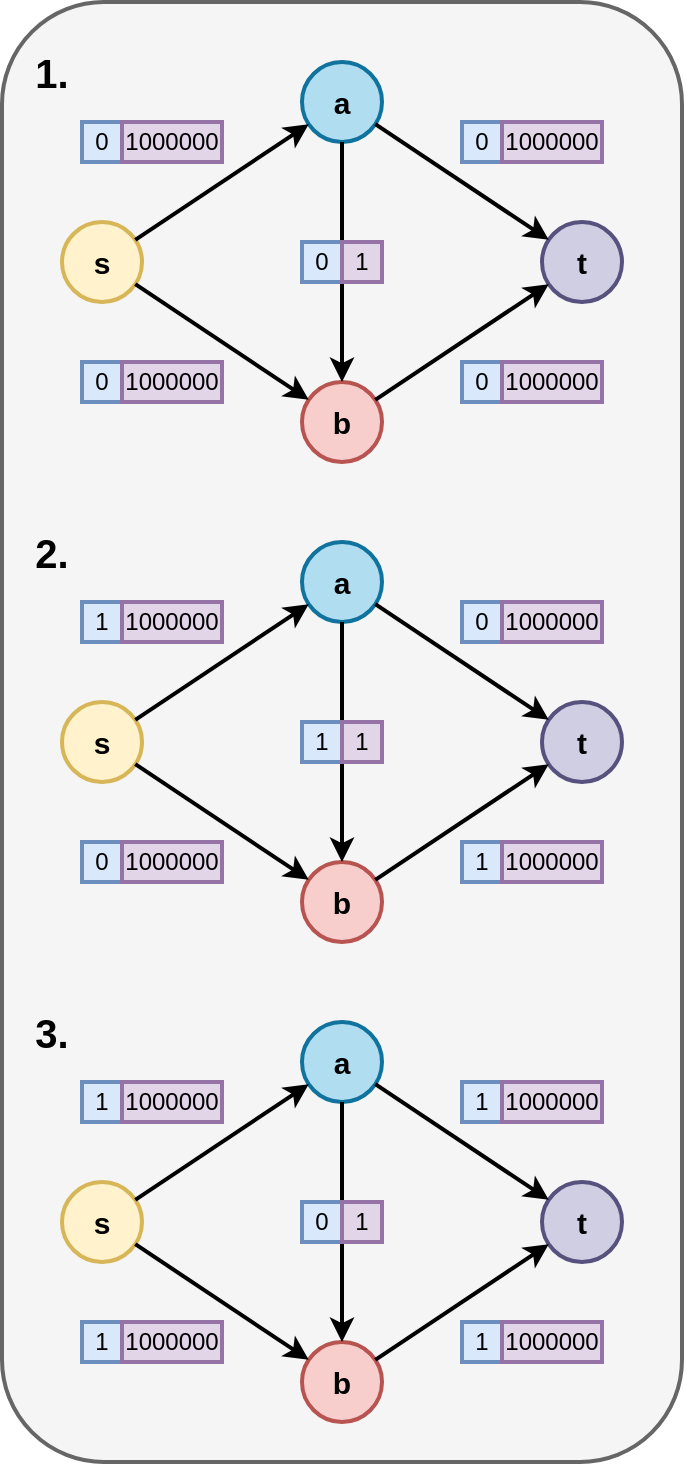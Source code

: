 <mxfile version="19.0.0" type="device"><diagram id="M86Olqj5IhNlcu5LTaT3" name="Page-1"><mxGraphModel dx="606" dy="605" grid="1" gridSize="10" guides="1" tooltips="1" connect="1" arrows="1" fold="1" page="1" pageScale="1" pageWidth="850" pageHeight="1100" math="0" shadow="0"><root><mxCell id="0"/><mxCell id="1" parent="0"/><mxCell id="LrqbhRBvufULavdYcJzM-85" value="" style="rounded=1;whiteSpace=wrap;html=1;fontSize=20;strokeWidth=2;fillColor=#f5f5f5;fontColor=#333333;strokeColor=#666666;" vertex="1" parent="1"><mxGeometry x="170" y="50" width="340" height="730" as="geometry"/></mxCell><mxCell id="LrqbhRBvufULavdYcJzM-1" value="s" style="ellipse;whiteSpace=wrap;html=1;aspect=fixed;strokeWidth=2;fillColor=#fff2cc;strokeColor=#d6b656;fontStyle=1;fontSize=15;" vertex="1" parent="1"><mxGeometry x="200" y="160" width="40" height="40" as="geometry"/></mxCell><mxCell id="LrqbhRBvufULavdYcJzM-2" value="t" style="ellipse;whiteSpace=wrap;html=1;aspect=fixed;strokeWidth=2;fillColor=#d0cee2;strokeColor=#56517e;fontStyle=1;fontSize=15;" vertex="1" parent="1"><mxGeometry x="440" y="160" width="40" height="40" as="geometry"/></mxCell><mxCell id="LrqbhRBvufULavdYcJzM-5" value="b" style="ellipse;whiteSpace=wrap;html=1;aspect=fixed;strokeWidth=2;fillColor=#f8cecc;strokeColor=#b85450;fontStyle=1;fontSize=15;" vertex="1" parent="1"><mxGeometry x="320" y="240" width="40" height="40" as="geometry"/></mxCell><mxCell id="LrqbhRBvufULavdYcJzM-6" value="a" style="ellipse;whiteSpace=wrap;html=1;aspect=fixed;strokeWidth=2;fillColor=#b1ddf0;strokeColor=#10739e;fontStyle=1;fontSize=15;" vertex="1" parent="1"><mxGeometry x="320" y="80" width="40" height="40" as="geometry"/></mxCell><mxCell id="LrqbhRBvufULavdYcJzM-7" value="" style="endArrow=classic;html=1;rounded=0;strokeWidth=2;" edge="1" parent="1" source="LrqbhRBvufULavdYcJzM-1" target="LrqbhRBvufULavdYcJzM-5"><mxGeometry width="50" height="50" relative="1" as="geometry"><mxPoint x="160" y="360" as="sourcePoint"/><mxPoint x="242.111" y="251.056" as="targetPoint"/></mxGeometry></mxCell><mxCell id="LrqbhRBvufULavdYcJzM-9" value="" style="endArrow=classic;html=1;rounded=0;strokeWidth=2;" edge="1" parent="1" source="LrqbhRBvufULavdYcJzM-1" target="LrqbhRBvufULavdYcJzM-6"><mxGeometry width="50" height="50" relative="1" as="geometry"><mxPoint x="160" y="380" as="sourcePoint"/><mxPoint x="210" y="330" as="targetPoint"/></mxGeometry></mxCell><mxCell id="LrqbhRBvufULavdYcJzM-11" value="" style="endArrow=classic;html=1;rounded=0;strokeWidth=2;" edge="1" parent="1" source="LrqbhRBvufULavdYcJzM-5" target="LrqbhRBvufULavdYcJzM-2"><mxGeometry width="50" height="50" relative="1" as="geometry"><mxPoint x="320" y="410" as="sourcePoint"/><mxPoint x="370" y="360" as="targetPoint"/></mxGeometry></mxCell><mxCell id="LrqbhRBvufULavdYcJzM-12" value="" style="endArrow=classic;html=1;rounded=0;strokeWidth=2;" edge="1" parent="1" source="LrqbhRBvufULavdYcJzM-6" target="LrqbhRBvufULavdYcJzM-5"><mxGeometry width="50" height="50" relative="1" as="geometry"><mxPoint x="320" y="390" as="sourcePoint"/><mxPoint x="410" y="190" as="targetPoint"/></mxGeometry></mxCell><mxCell id="LrqbhRBvufULavdYcJzM-13" value="" style="endArrow=classic;html=1;rounded=0;strokeWidth=2;" edge="1" parent="1" source="LrqbhRBvufULavdYcJzM-6" target="LrqbhRBvufULavdYcJzM-2"><mxGeometry width="50" height="50" relative="1" as="geometry"><mxPoint x="437.909" y="251.096" as="sourcePoint"/><mxPoint x="190" y="340" as="targetPoint"/></mxGeometry></mxCell><mxCell id="LrqbhRBvufULavdYcJzM-17" value="0" style="rounded=0;whiteSpace=wrap;html=1;strokeWidth=2;fillColor=#dae8fc;strokeColor=#6c8ebf;" vertex="1" parent="1"><mxGeometry x="210" y="110" width="20" height="20" as="geometry"/></mxCell><mxCell id="LrqbhRBvufULavdYcJzM-18" value="1000000" style="rounded=0;whiteSpace=wrap;html=1;strokeWidth=2;fillColor=#e1d5e7;strokeColor=#9673a6;" vertex="1" parent="1"><mxGeometry x="230" y="110" width="50" height="20" as="geometry"/></mxCell><mxCell id="LrqbhRBvufULavdYcJzM-19" value="0" style="rounded=0;whiteSpace=wrap;html=1;strokeWidth=2;fillColor=#dae8fc;strokeColor=#6c8ebf;" vertex="1" parent="1"><mxGeometry x="210" y="230" width="20" height="20" as="geometry"/></mxCell><mxCell id="LrqbhRBvufULavdYcJzM-20" value="1000000" style="rounded=0;whiteSpace=wrap;html=1;strokeWidth=2;fillColor=#e1d5e7;strokeColor=#9673a6;" vertex="1" parent="1"><mxGeometry x="230" y="230" width="50" height="20" as="geometry"/></mxCell><mxCell id="LrqbhRBvufULavdYcJzM-21" value="0" style="rounded=0;whiteSpace=wrap;html=1;strokeWidth=2;fillColor=#dae8fc;strokeColor=#6c8ebf;" vertex="1" parent="1"><mxGeometry x="320" y="170" width="20" height="20" as="geometry"/></mxCell><mxCell id="LrqbhRBvufULavdYcJzM-22" value="1" style="rounded=0;whiteSpace=wrap;html=1;strokeWidth=2;fillColor=#e1d5e7;strokeColor=#9673a6;" vertex="1" parent="1"><mxGeometry x="340" y="170" width="20" height="20" as="geometry"/></mxCell><mxCell id="LrqbhRBvufULavdYcJzM-27" value="0" style="rounded=0;whiteSpace=wrap;html=1;strokeWidth=2;fillColor=#dae8fc;strokeColor=#6c8ebf;" vertex="1" parent="1"><mxGeometry x="400" y="110" width="20" height="20" as="geometry"/></mxCell><mxCell id="LrqbhRBvufULavdYcJzM-28" value="1000000" style="rounded=0;whiteSpace=wrap;html=1;strokeWidth=2;fillColor=#e1d5e7;strokeColor=#9673a6;" vertex="1" parent="1"><mxGeometry x="420" y="110" width="50" height="20" as="geometry"/></mxCell><mxCell id="LrqbhRBvufULavdYcJzM-29" value="0" style="rounded=0;whiteSpace=wrap;html=1;strokeWidth=2;fillColor=#dae8fc;strokeColor=#6c8ebf;" vertex="1" parent="1"><mxGeometry x="400" y="230" width="20" height="20" as="geometry"/></mxCell><mxCell id="LrqbhRBvufULavdYcJzM-30" value="1000000" style="rounded=0;whiteSpace=wrap;html=1;strokeWidth=2;fillColor=#e1d5e7;strokeColor=#9673a6;" vertex="1" parent="1"><mxGeometry x="420" y="230" width="50" height="20" as="geometry"/></mxCell><mxCell id="LrqbhRBvufULavdYcJzM-44" value="1." style="text;html=1;strokeColor=none;fillColor=none;align=center;verticalAlign=middle;whiteSpace=wrap;rounded=0;fontSize=20;fontStyle=1" vertex="1" parent="1"><mxGeometry x="180" y="70" width="30" height="30" as="geometry"/></mxCell><mxCell id="LrqbhRBvufULavdYcJzM-45" value="s" style="ellipse;whiteSpace=wrap;html=1;aspect=fixed;strokeWidth=2;fillColor=#fff2cc;strokeColor=#d6b656;fontStyle=1;fontSize=15;" vertex="1" parent="1"><mxGeometry x="200" y="400" width="40" height="40" as="geometry"/></mxCell><mxCell id="LrqbhRBvufULavdYcJzM-46" value="t" style="ellipse;whiteSpace=wrap;html=1;aspect=fixed;strokeWidth=2;fillColor=#d0cee2;strokeColor=#56517e;fontStyle=1;fontSize=15;" vertex="1" parent="1"><mxGeometry x="440" y="400" width="40" height="40" as="geometry"/></mxCell><mxCell id="LrqbhRBvufULavdYcJzM-47" value="b" style="ellipse;whiteSpace=wrap;html=1;aspect=fixed;strokeWidth=2;fillColor=#f8cecc;strokeColor=#b85450;fontStyle=1;fontSize=15;" vertex="1" parent="1"><mxGeometry x="320" y="480" width="40" height="40" as="geometry"/></mxCell><mxCell id="LrqbhRBvufULavdYcJzM-48" value="a" style="ellipse;whiteSpace=wrap;html=1;aspect=fixed;strokeWidth=2;fillColor=#b1ddf0;strokeColor=#10739e;fontStyle=1;fontSize=15;" vertex="1" parent="1"><mxGeometry x="320" y="320" width="40" height="40" as="geometry"/></mxCell><mxCell id="LrqbhRBvufULavdYcJzM-49" value="" style="endArrow=classic;html=1;rounded=0;strokeWidth=2;" edge="1" source="LrqbhRBvufULavdYcJzM-45" target="LrqbhRBvufULavdYcJzM-47" parent="1"><mxGeometry width="50" height="50" relative="1" as="geometry"><mxPoint x="160" y="600" as="sourcePoint"/><mxPoint x="242.111" y="491.056" as="targetPoint"/></mxGeometry></mxCell><mxCell id="LrqbhRBvufULavdYcJzM-50" value="" style="endArrow=classic;html=1;rounded=0;strokeWidth=2;" edge="1" source="LrqbhRBvufULavdYcJzM-45" target="LrqbhRBvufULavdYcJzM-48" parent="1"><mxGeometry width="50" height="50" relative="1" as="geometry"><mxPoint x="160" y="620" as="sourcePoint"/><mxPoint x="210" y="570" as="targetPoint"/></mxGeometry></mxCell><mxCell id="LrqbhRBvufULavdYcJzM-51" value="" style="endArrow=classic;html=1;rounded=0;strokeWidth=2;" edge="1" source="LrqbhRBvufULavdYcJzM-47" target="LrqbhRBvufULavdYcJzM-46" parent="1"><mxGeometry width="50" height="50" relative="1" as="geometry"><mxPoint x="320" y="650" as="sourcePoint"/><mxPoint x="370" y="600" as="targetPoint"/></mxGeometry></mxCell><mxCell id="LrqbhRBvufULavdYcJzM-52" value="" style="endArrow=classic;html=1;rounded=0;strokeWidth=2;" edge="1" source="LrqbhRBvufULavdYcJzM-48" target="LrqbhRBvufULavdYcJzM-47" parent="1"><mxGeometry width="50" height="50" relative="1" as="geometry"><mxPoint x="320" y="630" as="sourcePoint"/><mxPoint x="410" y="430" as="targetPoint"/></mxGeometry></mxCell><mxCell id="LrqbhRBvufULavdYcJzM-53" value="" style="endArrow=classic;html=1;rounded=0;strokeWidth=2;" edge="1" source="LrqbhRBvufULavdYcJzM-48" target="LrqbhRBvufULavdYcJzM-46" parent="1"><mxGeometry width="50" height="50" relative="1" as="geometry"><mxPoint x="437.909" y="491.096" as="sourcePoint"/><mxPoint x="190" y="580" as="targetPoint"/></mxGeometry></mxCell><mxCell id="LrqbhRBvufULavdYcJzM-54" value="1" style="rounded=0;whiteSpace=wrap;html=1;strokeWidth=2;fillColor=#dae8fc;strokeColor=#6c8ebf;" vertex="1" parent="1"><mxGeometry x="210" y="350" width="20" height="20" as="geometry"/></mxCell><mxCell id="LrqbhRBvufULavdYcJzM-55" value="1000000" style="rounded=0;whiteSpace=wrap;html=1;strokeWidth=2;fillColor=#e1d5e7;strokeColor=#9673a6;" vertex="1" parent="1"><mxGeometry x="230" y="350" width="50" height="20" as="geometry"/></mxCell><mxCell id="LrqbhRBvufULavdYcJzM-56" value="0" style="rounded=0;whiteSpace=wrap;html=1;strokeWidth=2;fillColor=#dae8fc;strokeColor=#6c8ebf;" vertex="1" parent="1"><mxGeometry x="210" y="470" width="20" height="20" as="geometry"/></mxCell><mxCell id="LrqbhRBvufULavdYcJzM-57" value="1000000" style="rounded=0;whiteSpace=wrap;html=1;strokeWidth=2;fillColor=#e1d5e7;strokeColor=#9673a6;" vertex="1" parent="1"><mxGeometry x="230" y="470" width="50" height="20" as="geometry"/></mxCell><mxCell id="LrqbhRBvufULavdYcJzM-58" value="1" style="rounded=0;whiteSpace=wrap;html=1;strokeWidth=2;fillColor=#dae8fc;strokeColor=#6c8ebf;" vertex="1" parent="1"><mxGeometry x="320" y="410" width="20" height="20" as="geometry"/></mxCell><mxCell id="LrqbhRBvufULavdYcJzM-59" value="1" style="rounded=0;whiteSpace=wrap;html=1;strokeWidth=2;fillColor=#e1d5e7;strokeColor=#9673a6;" vertex="1" parent="1"><mxGeometry x="340" y="410" width="20" height="20" as="geometry"/></mxCell><mxCell id="LrqbhRBvufULavdYcJzM-60" value="0" style="rounded=0;whiteSpace=wrap;html=1;strokeWidth=2;fillColor=#dae8fc;strokeColor=#6c8ebf;" vertex="1" parent="1"><mxGeometry x="400" y="350" width="20" height="20" as="geometry"/></mxCell><mxCell id="LrqbhRBvufULavdYcJzM-61" value="1000000" style="rounded=0;whiteSpace=wrap;html=1;strokeWidth=2;fillColor=#e1d5e7;strokeColor=#9673a6;" vertex="1" parent="1"><mxGeometry x="420" y="350" width="50" height="20" as="geometry"/></mxCell><mxCell id="LrqbhRBvufULavdYcJzM-62" value="1" style="rounded=0;whiteSpace=wrap;html=1;strokeWidth=2;fillColor=#dae8fc;strokeColor=#6c8ebf;" vertex="1" parent="1"><mxGeometry x="400" y="470" width="20" height="20" as="geometry"/></mxCell><mxCell id="LrqbhRBvufULavdYcJzM-63" value="1000000" style="rounded=0;whiteSpace=wrap;html=1;strokeWidth=2;fillColor=#e1d5e7;strokeColor=#9673a6;" vertex="1" parent="1"><mxGeometry x="420" y="470" width="50" height="20" as="geometry"/></mxCell><mxCell id="LrqbhRBvufULavdYcJzM-64" value="2." style="text;html=1;strokeColor=none;fillColor=none;align=center;verticalAlign=middle;whiteSpace=wrap;rounded=0;fontSize=20;fontStyle=1" vertex="1" parent="1"><mxGeometry x="180" y="310" width="30" height="30" as="geometry"/></mxCell><mxCell id="LrqbhRBvufULavdYcJzM-65" value="s" style="ellipse;whiteSpace=wrap;html=1;aspect=fixed;strokeWidth=2;fillColor=#fff2cc;strokeColor=#d6b656;fontStyle=1;fontSize=15;" vertex="1" parent="1"><mxGeometry x="200" y="640" width="40" height="40" as="geometry"/></mxCell><mxCell id="LrqbhRBvufULavdYcJzM-66" value="t" style="ellipse;whiteSpace=wrap;html=1;aspect=fixed;strokeWidth=2;fillColor=#d0cee2;strokeColor=#56517e;fontStyle=1;fontSize=15;" vertex="1" parent="1"><mxGeometry x="440" y="640" width="40" height="40" as="geometry"/></mxCell><mxCell id="LrqbhRBvufULavdYcJzM-67" value="b" style="ellipse;whiteSpace=wrap;html=1;aspect=fixed;strokeWidth=2;fillColor=#f8cecc;strokeColor=#b85450;fontStyle=1;fontSize=15;" vertex="1" parent="1"><mxGeometry x="320" y="720" width="40" height="40" as="geometry"/></mxCell><mxCell id="LrqbhRBvufULavdYcJzM-68" value="a" style="ellipse;whiteSpace=wrap;html=1;aspect=fixed;strokeWidth=2;fillColor=#b1ddf0;strokeColor=#10739e;fontStyle=1;fontSize=15;" vertex="1" parent="1"><mxGeometry x="320" y="560" width="40" height="40" as="geometry"/></mxCell><mxCell id="LrqbhRBvufULavdYcJzM-69" value="" style="endArrow=classic;html=1;rounded=0;strokeWidth=2;" edge="1" source="LrqbhRBvufULavdYcJzM-65" target="LrqbhRBvufULavdYcJzM-67" parent="1"><mxGeometry width="50" height="50" relative="1" as="geometry"><mxPoint x="160" y="840" as="sourcePoint"/><mxPoint x="242.111" y="731.056" as="targetPoint"/></mxGeometry></mxCell><mxCell id="LrqbhRBvufULavdYcJzM-70" value="" style="endArrow=classic;html=1;rounded=0;strokeWidth=2;" edge="1" source="LrqbhRBvufULavdYcJzM-65" target="LrqbhRBvufULavdYcJzM-68" parent="1"><mxGeometry width="50" height="50" relative="1" as="geometry"><mxPoint x="160" y="860" as="sourcePoint"/><mxPoint x="210" y="810" as="targetPoint"/></mxGeometry></mxCell><mxCell id="LrqbhRBvufULavdYcJzM-71" value="" style="endArrow=classic;html=1;rounded=0;strokeWidth=2;" edge="1" source="LrqbhRBvufULavdYcJzM-67" target="LrqbhRBvufULavdYcJzM-66" parent="1"><mxGeometry width="50" height="50" relative="1" as="geometry"><mxPoint x="320" y="890" as="sourcePoint"/><mxPoint x="370" y="840" as="targetPoint"/></mxGeometry></mxCell><mxCell id="LrqbhRBvufULavdYcJzM-72" value="" style="endArrow=classic;html=1;rounded=0;strokeWidth=2;" edge="1" source="LrqbhRBvufULavdYcJzM-68" target="LrqbhRBvufULavdYcJzM-67" parent="1"><mxGeometry width="50" height="50" relative="1" as="geometry"><mxPoint x="320" y="870" as="sourcePoint"/><mxPoint x="410" y="670" as="targetPoint"/></mxGeometry></mxCell><mxCell id="LrqbhRBvufULavdYcJzM-73" value="" style="endArrow=classic;html=1;rounded=0;strokeWidth=2;" edge="1" source="LrqbhRBvufULavdYcJzM-68" target="LrqbhRBvufULavdYcJzM-66" parent="1"><mxGeometry width="50" height="50" relative="1" as="geometry"><mxPoint x="437.909" y="731.096" as="sourcePoint"/><mxPoint x="190" y="820" as="targetPoint"/></mxGeometry></mxCell><mxCell id="LrqbhRBvufULavdYcJzM-74" value="1" style="rounded=0;whiteSpace=wrap;html=1;strokeWidth=2;fillColor=#dae8fc;strokeColor=#6c8ebf;" vertex="1" parent="1"><mxGeometry x="210" y="590" width="20" height="20" as="geometry"/></mxCell><mxCell id="LrqbhRBvufULavdYcJzM-75" value="1000000" style="rounded=0;whiteSpace=wrap;html=1;strokeWidth=2;fillColor=#e1d5e7;strokeColor=#9673a6;" vertex="1" parent="1"><mxGeometry x="230" y="590" width="50" height="20" as="geometry"/></mxCell><mxCell id="LrqbhRBvufULavdYcJzM-76" value="1" style="rounded=0;whiteSpace=wrap;html=1;strokeWidth=2;fillColor=#dae8fc;strokeColor=#6c8ebf;" vertex="1" parent="1"><mxGeometry x="210" y="710" width="20" height="20" as="geometry"/></mxCell><mxCell id="LrqbhRBvufULavdYcJzM-77" value="1000000" style="rounded=0;whiteSpace=wrap;html=1;strokeWidth=2;fillColor=#e1d5e7;strokeColor=#9673a6;" vertex="1" parent="1"><mxGeometry x="230" y="710" width="50" height="20" as="geometry"/></mxCell><mxCell id="LrqbhRBvufULavdYcJzM-78" value="0" style="rounded=0;whiteSpace=wrap;html=1;strokeWidth=2;fillColor=#dae8fc;strokeColor=#6c8ebf;" vertex="1" parent="1"><mxGeometry x="320" y="650" width="20" height="20" as="geometry"/></mxCell><mxCell id="LrqbhRBvufULavdYcJzM-79" value="1" style="rounded=0;whiteSpace=wrap;html=1;strokeWidth=2;fillColor=#e1d5e7;strokeColor=#9673a6;" vertex="1" parent="1"><mxGeometry x="340" y="650" width="20" height="20" as="geometry"/></mxCell><mxCell id="LrqbhRBvufULavdYcJzM-80" value="1" style="rounded=0;whiteSpace=wrap;html=1;strokeWidth=2;fillColor=#dae8fc;strokeColor=#6c8ebf;" vertex="1" parent="1"><mxGeometry x="400" y="590" width="20" height="20" as="geometry"/></mxCell><mxCell id="LrqbhRBvufULavdYcJzM-81" value="1000000" style="rounded=0;whiteSpace=wrap;html=1;strokeWidth=2;fillColor=#e1d5e7;strokeColor=#9673a6;" vertex="1" parent="1"><mxGeometry x="420" y="590" width="50" height="20" as="geometry"/></mxCell><mxCell id="LrqbhRBvufULavdYcJzM-82" value="1" style="rounded=0;whiteSpace=wrap;html=1;strokeWidth=2;fillColor=#dae8fc;strokeColor=#6c8ebf;" vertex="1" parent="1"><mxGeometry x="400" y="710" width="20" height="20" as="geometry"/></mxCell><mxCell id="LrqbhRBvufULavdYcJzM-83" value="1000000" style="rounded=0;whiteSpace=wrap;html=1;strokeWidth=2;fillColor=#e1d5e7;strokeColor=#9673a6;" vertex="1" parent="1"><mxGeometry x="420" y="710" width="50" height="20" as="geometry"/></mxCell><mxCell id="LrqbhRBvufULavdYcJzM-84" value="3." style="text;html=1;strokeColor=none;fillColor=none;align=center;verticalAlign=middle;whiteSpace=wrap;rounded=0;fontSize=20;fontStyle=1" vertex="1" parent="1"><mxGeometry x="180" y="550" width="30" height="30" as="geometry"/></mxCell></root></mxGraphModel></diagram></mxfile>